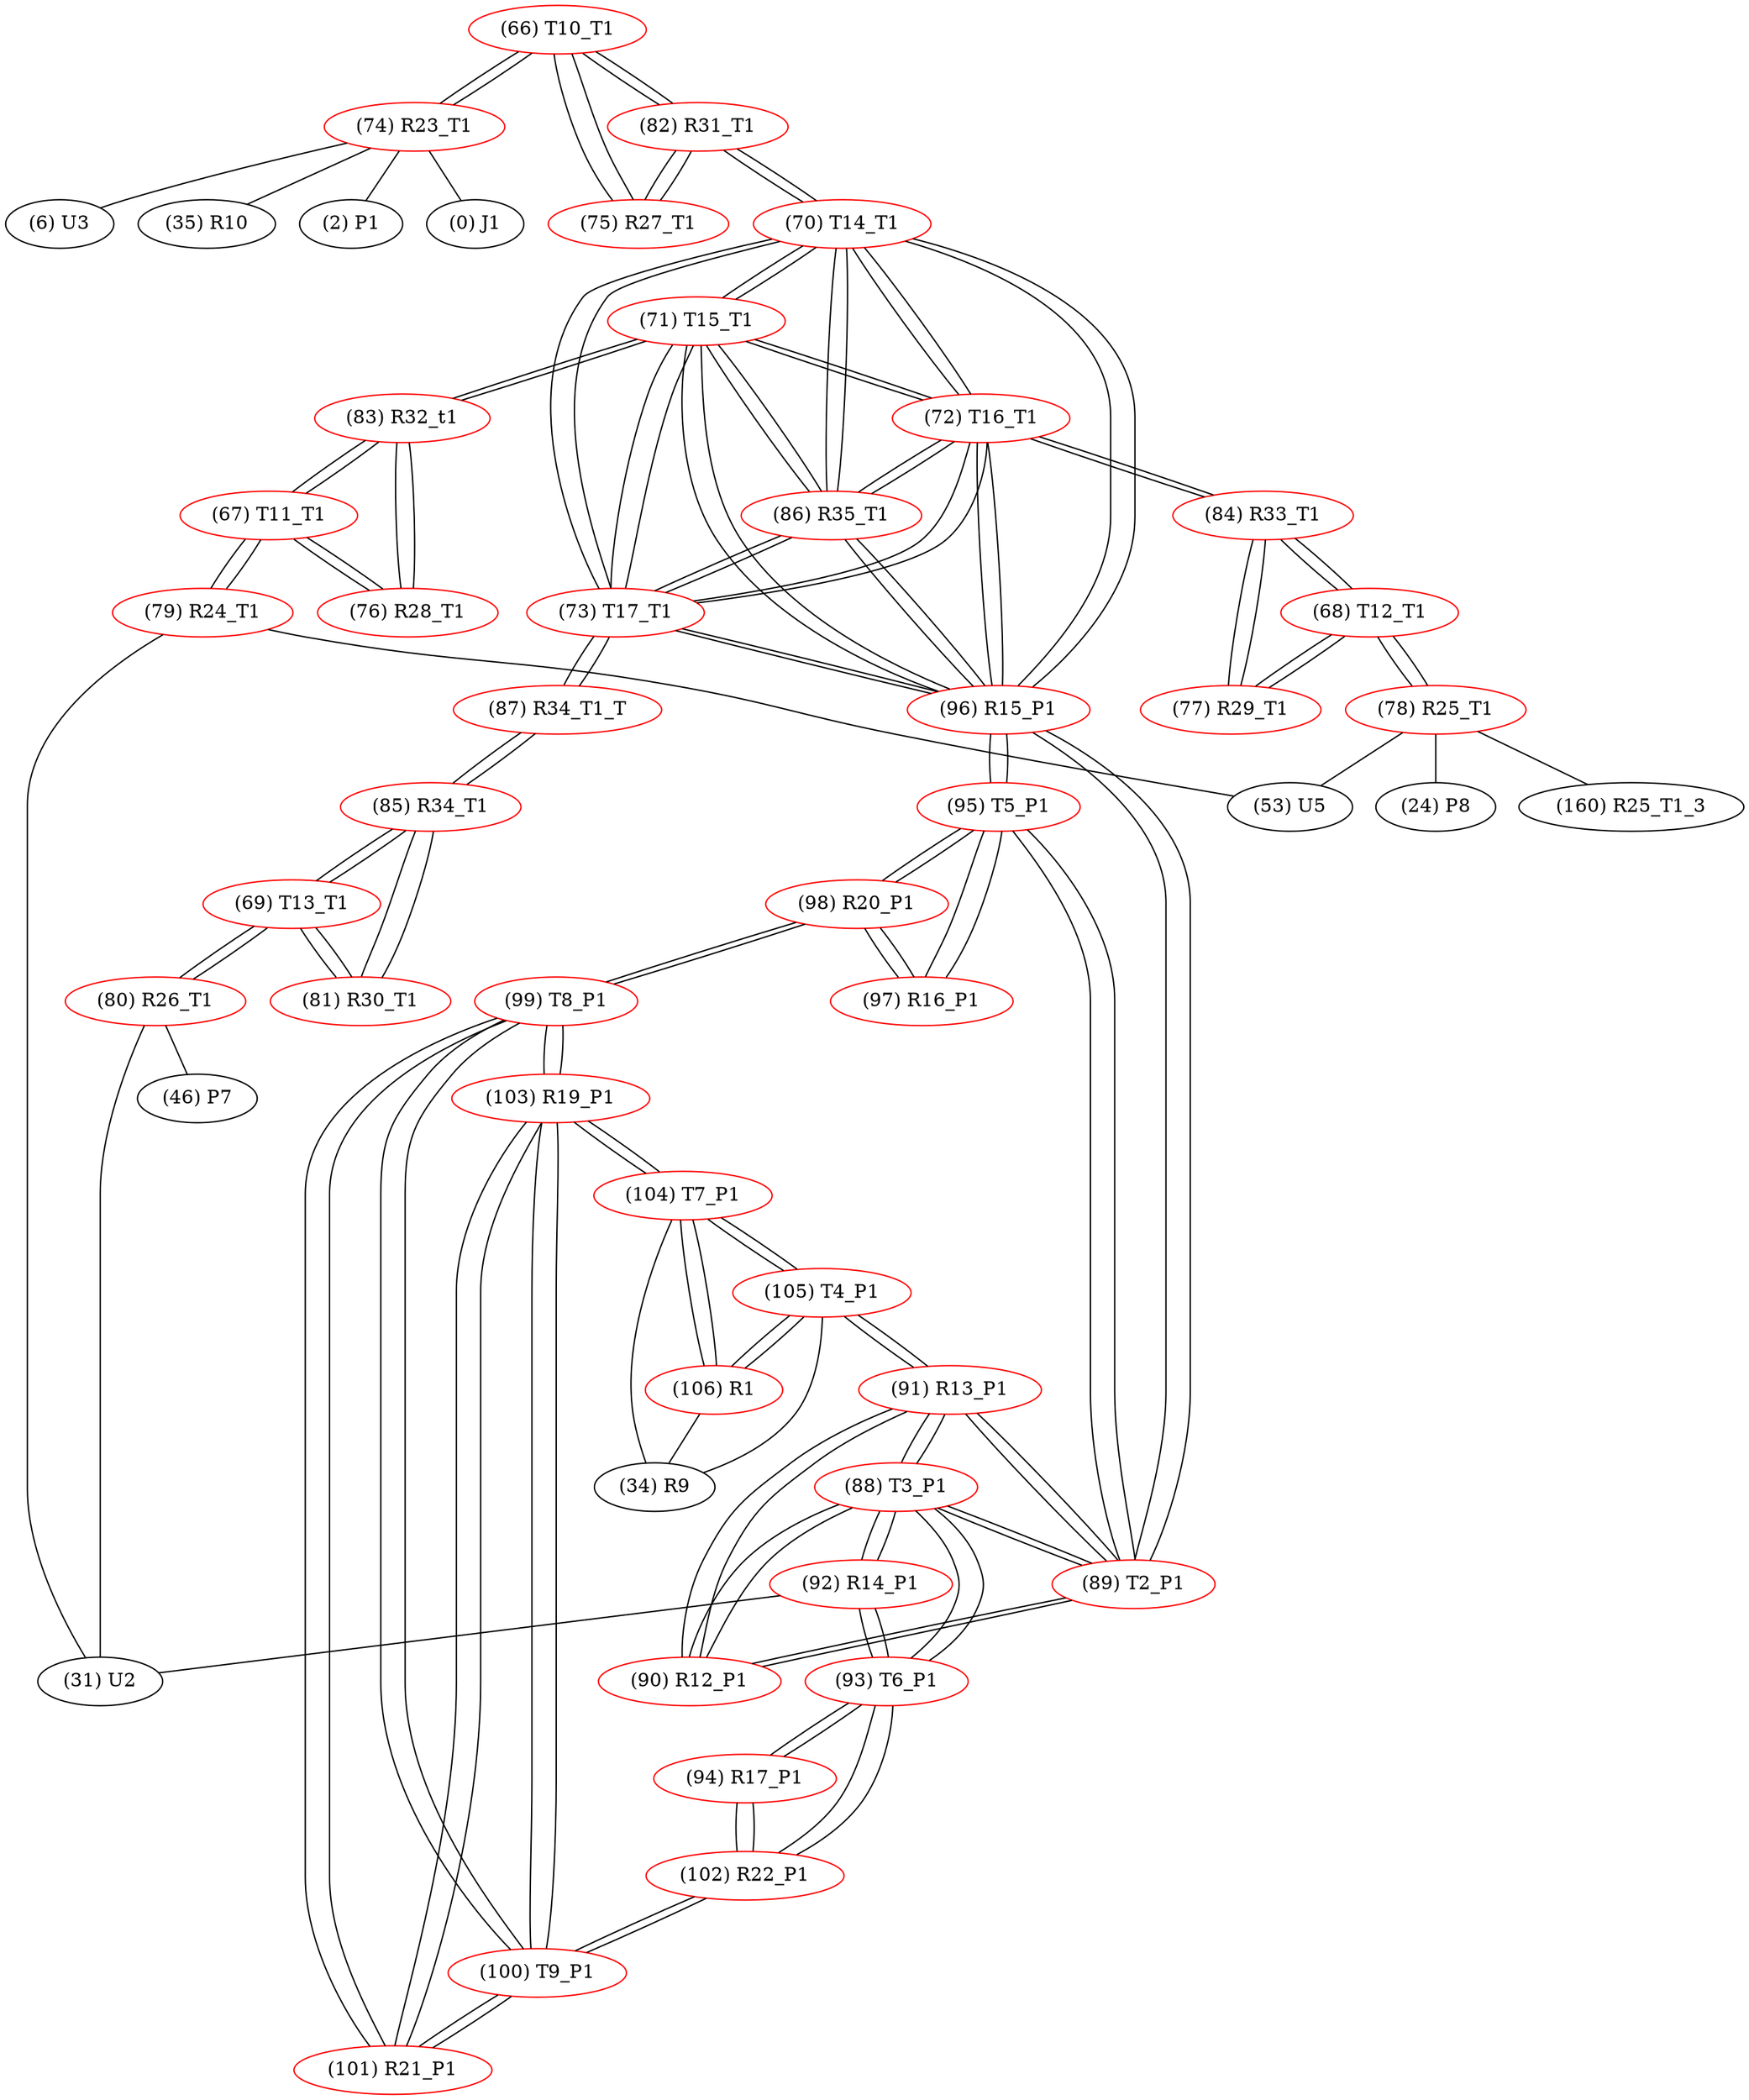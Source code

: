 graph {
	66 [label="(66) T10_T1" color=red]
	74 [label="(74) R23_T1"]
	82 [label="(82) R31_T1"]
	75 [label="(75) R27_T1"]
	67 [label="(67) T11_T1" color=red]
	79 [label="(79) R24_T1"]
	76 [label="(76) R28_T1"]
	83 [label="(83) R32_t1"]
	68 [label="(68) T12_T1" color=red]
	84 [label="(84) R33_T1"]
	77 [label="(77) R29_T1"]
	78 [label="(78) R25_T1"]
	69 [label="(69) T13_T1" color=red]
	81 [label="(81) R30_T1"]
	85 [label="(85) R34_T1"]
	80 [label="(80) R26_T1"]
	70 [label="(70) T14_T1" color=red]
	82 [label="(82) R31_T1"]
	96 [label="(96) R15_P1"]
	73 [label="(73) T17_T1"]
	86 [label="(86) R35_T1"]
	72 [label="(72) T16_T1"]
	71 [label="(71) T15_T1"]
	71 [label="(71) T15_T1" color=red]
	83 [label="(83) R32_t1"]
	96 [label="(96) R15_P1"]
	73 [label="(73) T17_T1"]
	86 [label="(86) R35_T1"]
	72 [label="(72) T16_T1"]
	70 [label="(70) T14_T1"]
	72 [label="(72) T16_T1" color=red]
	84 [label="(84) R33_T1"]
	96 [label="(96) R15_P1"]
	73 [label="(73) T17_T1"]
	86 [label="(86) R35_T1"]
	71 [label="(71) T15_T1"]
	70 [label="(70) T14_T1"]
	73 [label="(73) T17_T1" color=red]
	87 [label="(87) R34_T1_T"]
	96 [label="(96) R15_P1"]
	86 [label="(86) R35_T1"]
	72 [label="(72) T16_T1"]
	71 [label="(71) T15_T1"]
	70 [label="(70) T14_T1"]
	74 [label="(74) R23_T1" color=red]
	2 [label="(2) P1"]
	0 [label="(0) J1"]
	6 [label="(6) U3"]
	35 [label="(35) R10"]
	66 [label="(66) T10_T1"]
	75 [label="(75) R27_T1" color=red]
	66 [label="(66) T10_T1"]
	82 [label="(82) R31_T1"]
	76 [label="(76) R28_T1" color=red]
	67 [label="(67) T11_T1"]
	83 [label="(83) R32_t1"]
	77 [label="(77) R29_T1" color=red]
	84 [label="(84) R33_T1"]
	68 [label="(68) T12_T1"]
	78 [label="(78) R25_T1" color=red]
	24 [label="(24) P8"]
	53 [label="(53) U5"]
	160 [label="(160) R25_T1_3"]
	68 [label="(68) T12_T1"]
	79 [label="(79) R24_T1" color=red]
	53 [label="(53) U5"]
	31 [label="(31) U2"]
	67 [label="(67) T11_T1"]
	80 [label="(80) R26_T1" color=red]
	46 [label="(46) P7"]
	31 [label="(31) U2"]
	69 [label="(69) T13_T1"]
	81 [label="(81) R30_T1" color=red]
	85 [label="(85) R34_T1"]
	69 [label="(69) T13_T1"]
	82 [label="(82) R31_T1" color=red]
	66 [label="(66) T10_T1"]
	75 [label="(75) R27_T1"]
	70 [label="(70) T14_T1"]
	83 [label="(83) R32_t1" color=red]
	71 [label="(71) T15_T1"]
	67 [label="(67) T11_T1"]
	76 [label="(76) R28_T1"]
	84 [label="(84) R33_T1" color=red]
	72 [label="(72) T16_T1"]
	77 [label="(77) R29_T1"]
	68 [label="(68) T12_T1"]
	85 [label="(85) R34_T1" color=red]
	81 [label="(81) R30_T1"]
	69 [label="(69) T13_T1"]
	87 [label="(87) R34_T1_T"]
	86 [label="(86) R35_T1" color=red]
	96 [label="(96) R15_P1"]
	73 [label="(73) T17_T1"]
	72 [label="(72) T16_T1"]
	71 [label="(71) T15_T1"]
	70 [label="(70) T14_T1"]
	87 [label="(87) R34_T1_T" color=red]
	73 [label="(73) T17_T1"]
	85 [label="(85) R34_T1"]
	88 [label="(88) T3_P1" color=red]
	92 [label="(92) R14_P1"]
	93 [label="(93) T6_P1"]
	91 [label="(91) R13_P1"]
	90 [label="(90) R12_P1"]
	89 [label="(89) T2_P1"]
	89 [label="(89) T2_P1" color=red]
	91 [label="(91) R13_P1"]
	88 [label="(88) T3_P1"]
	90 [label="(90) R12_P1"]
	95 [label="(95) T5_P1"]
	96 [label="(96) R15_P1"]
	90 [label="(90) R12_P1" color=red]
	91 [label="(91) R13_P1"]
	88 [label="(88) T3_P1"]
	89 [label="(89) T2_P1"]
	91 [label="(91) R13_P1" color=red]
	105 [label="(105) T4_P1"]
	88 [label="(88) T3_P1"]
	90 [label="(90) R12_P1"]
	89 [label="(89) T2_P1"]
	92 [label="(92) R14_P1" color=red]
	31 [label="(31) U2"]
	88 [label="(88) T3_P1"]
	93 [label="(93) T6_P1"]
	93 [label="(93) T6_P1" color=red]
	92 [label="(92) R14_P1"]
	88 [label="(88) T3_P1"]
	102 [label="(102) R22_P1"]
	94 [label="(94) R17_P1"]
	94 [label="(94) R17_P1" color=red]
	102 [label="(102) R22_P1"]
	93 [label="(93) T6_P1"]
	95 [label="(95) T5_P1" color=red]
	89 [label="(89) T2_P1"]
	96 [label="(96) R15_P1"]
	97 [label="(97) R16_P1"]
	98 [label="(98) R20_P1"]
	96 [label="(96) R15_P1" color=red]
	73 [label="(73) T17_T1"]
	86 [label="(86) R35_T1"]
	72 [label="(72) T16_T1"]
	71 [label="(71) T15_T1"]
	70 [label="(70) T14_T1"]
	89 [label="(89) T2_P1"]
	95 [label="(95) T5_P1"]
	97 [label="(97) R16_P1" color=red]
	95 [label="(95) T5_P1"]
	98 [label="(98) R20_P1"]
	98 [label="(98) R20_P1" color=red]
	99 [label="(99) T8_P1"]
	97 [label="(97) R16_P1"]
	95 [label="(95) T5_P1"]
	99 [label="(99) T8_P1" color=red]
	100 [label="(100) T9_P1"]
	101 [label="(101) R21_P1"]
	103 [label="(103) R19_P1"]
	98 [label="(98) R20_P1"]
	100 [label="(100) T9_P1" color=red]
	102 [label="(102) R22_P1"]
	101 [label="(101) R21_P1"]
	99 [label="(99) T8_P1"]
	103 [label="(103) R19_P1"]
	101 [label="(101) R21_P1" color=red]
	100 [label="(100) T9_P1"]
	99 [label="(99) T8_P1"]
	103 [label="(103) R19_P1"]
	102 [label="(102) R22_P1" color=red]
	100 [label="(100) T9_P1"]
	93 [label="(93) T6_P1"]
	94 [label="(94) R17_P1"]
	103 [label="(103) R19_P1" color=red]
	100 [label="(100) T9_P1"]
	101 [label="(101) R21_P1"]
	99 [label="(99) T8_P1"]
	104 [label="(104) T7_P1"]
	104 [label="(104) T7_P1" color=red]
	106 [label="(106) R1"]
	105 [label="(105) T4_P1"]
	34 [label="(34) R9"]
	103 [label="(103) R19_P1"]
	105 [label="(105) T4_P1" color=red]
	91 [label="(91) R13_P1"]
	106 [label="(106) R1"]
	104 [label="(104) T7_P1"]
	34 [label="(34) R9"]
	106 [label="(106) R1" color=red]
	105 [label="(105) T4_P1"]
	104 [label="(104) T7_P1"]
	34 [label="(34) R9"]
	66 -- 74
	66 -- 82
	66 -- 75
	67 -- 79
	67 -- 76
	67 -- 83
	68 -- 84
	68 -- 77
	68 -- 78
	69 -- 81
	69 -- 85
	69 -- 80
	70 -- 82
	70 -- 96
	70 -- 73
	70 -- 86
	70 -- 72
	70 -- 71
	71 -- 83
	71 -- 96
	71 -- 73
	71 -- 86
	71 -- 72
	71 -- 70
	72 -- 84
	72 -- 96
	72 -- 73
	72 -- 86
	72 -- 71
	72 -- 70
	73 -- 87
	73 -- 96
	73 -- 86
	73 -- 72
	73 -- 71
	73 -- 70
	74 -- 2
	74 -- 0
	74 -- 6
	74 -- 35
	74 -- 66
	75 -- 66
	75 -- 82
	76 -- 67
	76 -- 83
	77 -- 84
	77 -- 68
	78 -- 24
	78 -- 53
	78 -- 160
	78 -- 68
	79 -- 53
	79 -- 31
	79 -- 67
	80 -- 46
	80 -- 31
	80 -- 69
	81 -- 85
	81 -- 69
	82 -- 66
	82 -- 75
	82 -- 70
	83 -- 71
	83 -- 67
	83 -- 76
	84 -- 72
	84 -- 77
	84 -- 68
	85 -- 81
	85 -- 69
	85 -- 87
	86 -- 96
	86 -- 73
	86 -- 72
	86 -- 71
	86 -- 70
	87 -- 73
	87 -- 85
	88 -- 92
	88 -- 93
	88 -- 91
	88 -- 90
	88 -- 89
	89 -- 91
	89 -- 88
	89 -- 90
	89 -- 95
	89 -- 96
	90 -- 91
	90 -- 88
	90 -- 89
	91 -- 105
	91 -- 88
	91 -- 90
	91 -- 89
	92 -- 31
	92 -- 88
	92 -- 93
	93 -- 92
	93 -- 88
	93 -- 102
	93 -- 94
	94 -- 102
	94 -- 93
	95 -- 89
	95 -- 96
	95 -- 97
	95 -- 98
	96 -- 73
	96 -- 86
	96 -- 72
	96 -- 71
	96 -- 70
	96 -- 89
	96 -- 95
	97 -- 95
	97 -- 98
	98 -- 99
	98 -- 97
	98 -- 95
	99 -- 100
	99 -- 101
	99 -- 103
	99 -- 98
	100 -- 102
	100 -- 101
	100 -- 99
	100 -- 103
	101 -- 100
	101 -- 99
	101 -- 103
	102 -- 100
	102 -- 93
	102 -- 94
	103 -- 100
	103 -- 101
	103 -- 99
	103 -- 104
	104 -- 106
	104 -- 105
	104 -- 34
	104 -- 103
	105 -- 91
	105 -- 106
	105 -- 104
	105 -- 34
	106 -- 105
	106 -- 104
	106 -- 34
}